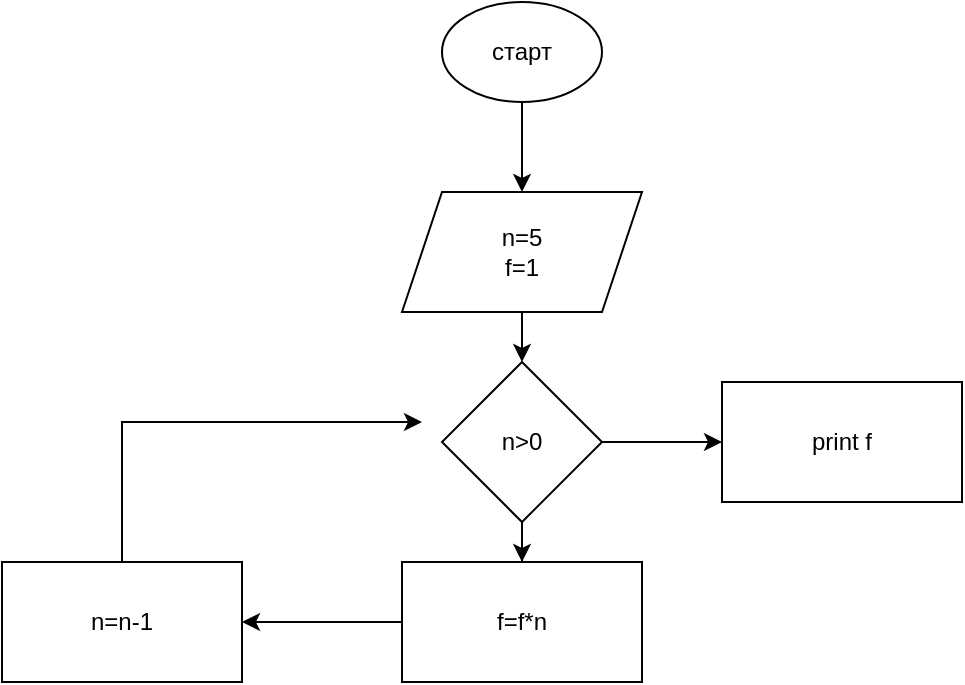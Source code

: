 <mxfile version="17.4.6" type="github">
  <diagram id="C5RBs43oDa-KdzZeNtuy" name="Page-1">
    <mxGraphModel dx="1038" dy="539" grid="1" gridSize="10" guides="1" tooltips="1" connect="1" arrows="1" fold="1" page="1" pageScale="1" pageWidth="827" pageHeight="1169" math="0" shadow="0">
      <root>
        <mxCell id="WIyWlLk6GJQsqaUBKTNV-0" />
        <mxCell id="WIyWlLk6GJQsqaUBKTNV-1" parent="WIyWlLk6GJQsqaUBKTNV-0" />
        <mxCell id="-uIoqzcKzVx-JW9VOgCa-1" value="" style="edgeStyle=orthogonalEdgeStyle;rounded=0;orthogonalLoop=1;jettySize=auto;html=1;" edge="1" parent="WIyWlLk6GJQsqaUBKTNV-1" source="rei4ZuZcRmIIKOCISxv2-0" target="-uIoqzcKzVx-JW9VOgCa-0">
          <mxGeometry relative="1" as="geometry" />
        </mxCell>
        <mxCell id="rei4ZuZcRmIIKOCISxv2-0" value="&lt;font style=&quot;vertical-align: inherit&quot;&gt;&lt;font style=&quot;vertical-align: inherit&quot;&gt;старт&lt;/font&gt;&lt;/font&gt;" style="ellipse;whiteSpace=wrap;html=1;" parent="WIyWlLk6GJQsqaUBKTNV-1" vertex="1">
          <mxGeometry x="330" y="50" width="80" height="50" as="geometry" />
        </mxCell>
        <mxCell id="-uIoqzcKzVx-JW9VOgCa-3" value="" style="edgeStyle=orthogonalEdgeStyle;rounded=0;orthogonalLoop=1;jettySize=auto;html=1;" edge="1" parent="WIyWlLk6GJQsqaUBKTNV-1" source="-uIoqzcKzVx-JW9VOgCa-0" target="-uIoqzcKzVx-JW9VOgCa-2">
          <mxGeometry relative="1" as="geometry" />
        </mxCell>
        <mxCell id="-uIoqzcKzVx-JW9VOgCa-0" value="n=5&lt;br&gt;f=1" style="shape=parallelogram;perimeter=parallelogramPerimeter;whiteSpace=wrap;html=1;fixedSize=1;" vertex="1" parent="WIyWlLk6GJQsqaUBKTNV-1">
          <mxGeometry x="310" y="145" width="120" height="60" as="geometry" />
        </mxCell>
        <mxCell id="-uIoqzcKzVx-JW9VOgCa-5" value="" style="edgeStyle=orthogonalEdgeStyle;rounded=0;orthogonalLoop=1;jettySize=auto;html=1;" edge="1" parent="WIyWlLk6GJQsqaUBKTNV-1" source="-uIoqzcKzVx-JW9VOgCa-2" target="-uIoqzcKzVx-JW9VOgCa-4">
          <mxGeometry relative="1" as="geometry" />
        </mxCell>
        <mxCell id="-uIoqzcKzVx-JW9VOgCa-11" value="" style="edgeStyle=orthogonalEdgeStyle;rounded=0;orthogonalLoop=1;jettySize=auto;html=1;" edge="1" parent="WIyWlLk6GJQsqaUBKTNV-1" source="-uIoqzcKzVx-JW9VOgCa-2" target="-uIoqzcKzVx-JW9VOgCa-10">
          <mxGeometry relative="1" as="geometry" />
        </mxCell>
        <mxCell id="-uIoqzcKzVx-JW9VOgCa-2" value="n&amp;gt;0" style="rhombus;whiteSpace=wrap;html=1;" vertex="1" parent="WIyWlLk6GJQsqaUBKTNV-1">
          <mxGeometry x="330" y="230" width="80" height="80" as="geometry" />
        </mxCell>
        <mxCell id="-uIoqzcKzVx-JW9VOgCa-7" value="" style="edgeStyle=orthogonalEdgeStyle;rounded=0;orthogonalLoop=1;jettySize=auto;html=1;" edge="1" parent="WIyWlLk6GJQsqaUBKTNV-1" source="-uIoqzcKzVx-JW9VOgCa-4" target="-uIoqzcKzVx-JW9VOgCa-6">
          <mxGeometry relative="1" as="geometry" />
        </mxCell>
        <mxCell id="-uIoqzcKzVx-JW9VOgCa-4" value="f=f*n" style="whiteSpace=wrap;html=1;" vertex="1" parent="WIyWlLk6GJQsqaUBKTNV-1">
          <mxGeometry x="310" y="330" width="120" height="60" as="geometry" />
        </mxCell>
        <mxCell id="-uIoqzcKzVx-JW9VOgCa-9" style="edgeStyle=orthogonalEdgeStyle;rounded=0;orthogonalLoop=1;jettySize=auto;html=1;" edge="1" parent="WIyWlLk6GJQsqaUBKTNV-1" source="-uIoqzcKzVx-JW9VOgCa-6">
          <mxGeometry relative="1" as="geometry">
            <mxPoint x="320" y="260" as="targetPoint" />
            <Array as="points">
              <mxPoint x="170" y="260" />
              <mxPoint x="290" y="260" />
            </Array>
          </mxGeometry>
        </mxCell>
        <mxCell id="-uIoqzcKzVx-JW9VOgCa-6" value="n=n-1" style="whiteSpace=wrap;html=1;" vertex="1" parent="WIyWlLk6GJQsqaUBKTNV-1">
          <mxGeometry x="110" y="330" width="120" height="60" as="geometry" />
        </mxCell>
        <mxCell id="-uIoqzcKzVx-JW9VOgCa-10" value="print f" style="whiteSpace=wrap;html=1;" vertex="1" parent="WIyWlLk6GJQsqaUBKTNV-1">
          <mxGeometry x="470" y="240" width="120" height="60" as="geometry" />
        </mxCell>
      </root>
    </mxGraphModel>
  </diagram>
</mxfile>
